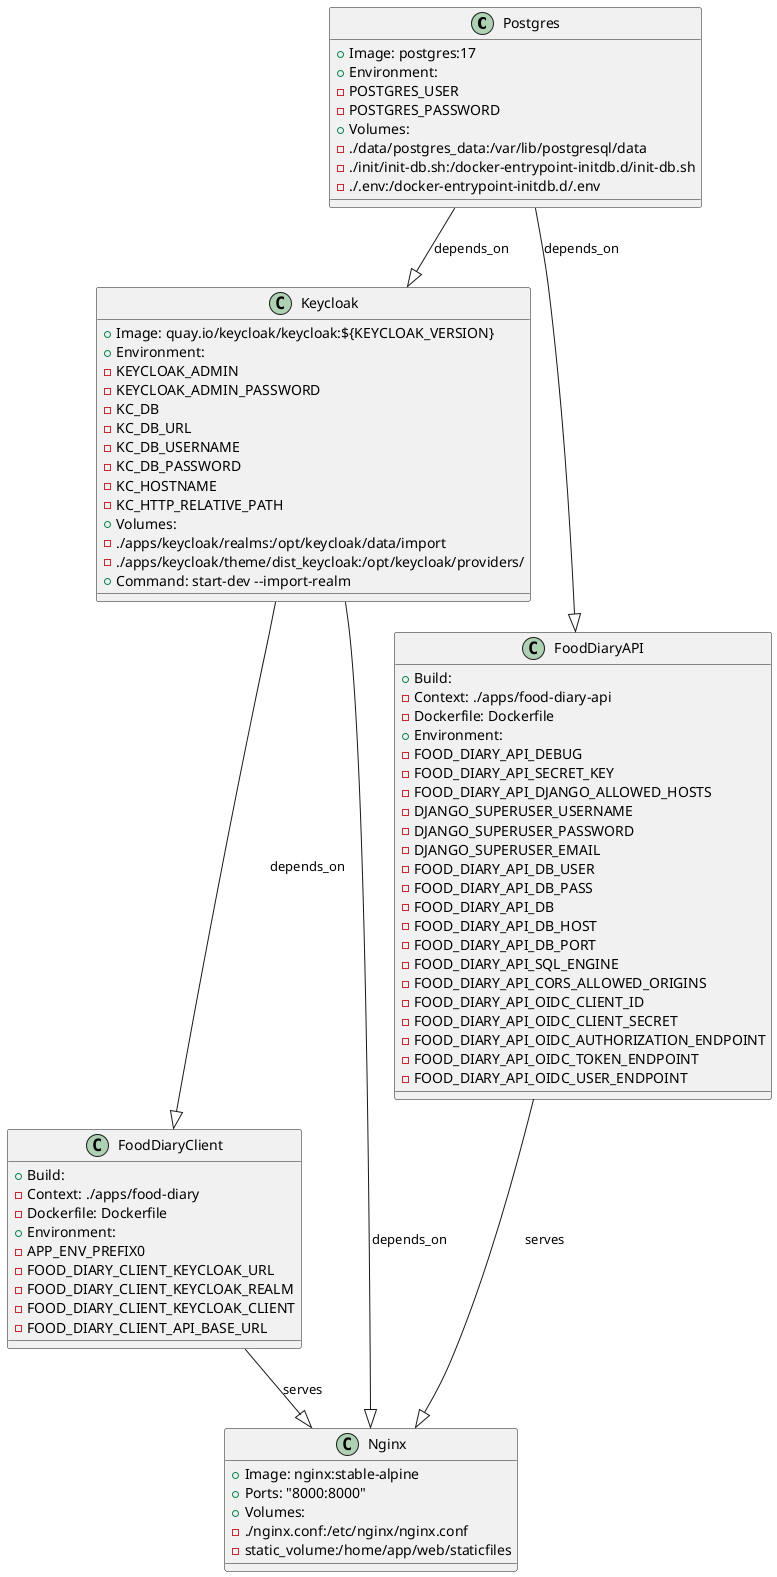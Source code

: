 @startuml
!define RECTANGLE class

RECTANGLE Postgres {
    + Image: postgres:17
    + Environment:
        - POSTGRES_USER
        - POSTGRES_PASSWORD
    + Volumes:
        - ./data/postgres_data:/var/lib/postgresql/data
        - ./init/init-db.sh:/docker-entrypoint-initdb.d/init-db.sh
        - ./.env:/docker-entrypoint-initdb.d/.env
}

RECTANGLE Keycloak {
    + Image: quay.io/keycloak/keycloak:${KEYCLOAK_VERSION}
    + Environment:
        - KEYCLOAK_ADMIN
        - KEYCLOAK_ADMIN_PASSWORD
        - KC_DB
        - KC_DB_URL
        - KC_DB_USERNAME
        - KC_DB_PASSWORD
        - KC_HOSTNAME
        - KC_HTTP_RELATIVE_PATH
    + Volumes:
        - ./apps/keycloak/realms:/opt/keycloak/data/import
        - ./apps/keycloak/theme/dist_keycloak:/opt/keycloak/providers/
    + Command: start-dev --import-realm
}

RECTANGLE FoodDiaryClient {
    + Build:
        - Context: ./apps/food-diary
        - Dockerfile: Dockerfile
    + Environment:
        - APP_ENV_PREFIX0
        - FOOD_DIARY_CLIENT_KEYCLOAK_URL
        - FOOD_DIARY_CLIENT_KEYCLOAK_REALM
        - FOOD_DIARY_CLIENT_KEYCLOAK_CLIENT
        - FOOD_DIARY_CLIENT_API_BASE_URL
}

RECTANGLE FoodDiaryAPI {
    + Build:
        - Context: ./apps/food-diary-api
        - Dockerfile: Dockerfile
    + Environment:
        - FOOD_DIARY_API_DEBUG
        - FOOD_DIARY_API_SECRET_KEY
        - FOOD_DIARY_API_DJANGO_ALLOWED_HOSTS
        - DJANGO_SUPERUSER_USERNAME
        - DJANGO_SUPERUSER_PASSWORD
        - DJANGO_SUPERUSER_EMAIL
        - FOOD_DIARY_API_DB_USER
        - FOOD_DIARY_API_DB_PASS
        - FOOD_DIARY_API_DB
        - FOOD_DIARY_API_DB_HOST
        - FOOD_DIARY_API_DB_PORT
        - FOOD_DIARY_API_SQL_ENGINE
        - FOOD_DIARY_API_CORS_ALLOWED_ORIGINS
        - FOOD_DIARY_API_OIDC_CLIENT_ID
        - FOOD_DIARY_API_OIDC_CLIENT_SECRET
        - FOOD_DIARY_API_OIDC_AUTHORIZATION_ENDPOINT
        - FOOD_DIARY_API_OIDC_TOKEN_ENDPOINT
        - FOOD_DIARY_API_OIDC_USER_ENDPOINT
}

RECTANGLE Nginx {
    + Image: nginx:stable-alpine
    + Ports: "8000:8000"
    + Volumes:
        - ./nginx.conf:/etc/nginx/nginx.conf
        - static_volume:/home/app/web/staticfiles
}

Postgres --|> Keycloak : depends_on
Postgres --|> FoodDiaryAPI : depends_on
Keycloak --|> FoodDiaryClient : depends_on
Keycloak --|> Nginx : depends_on
FoodDiaryClient --|> Nginx : serves
FoodDiaryAPI --|> Nginx : serves

@enduml
